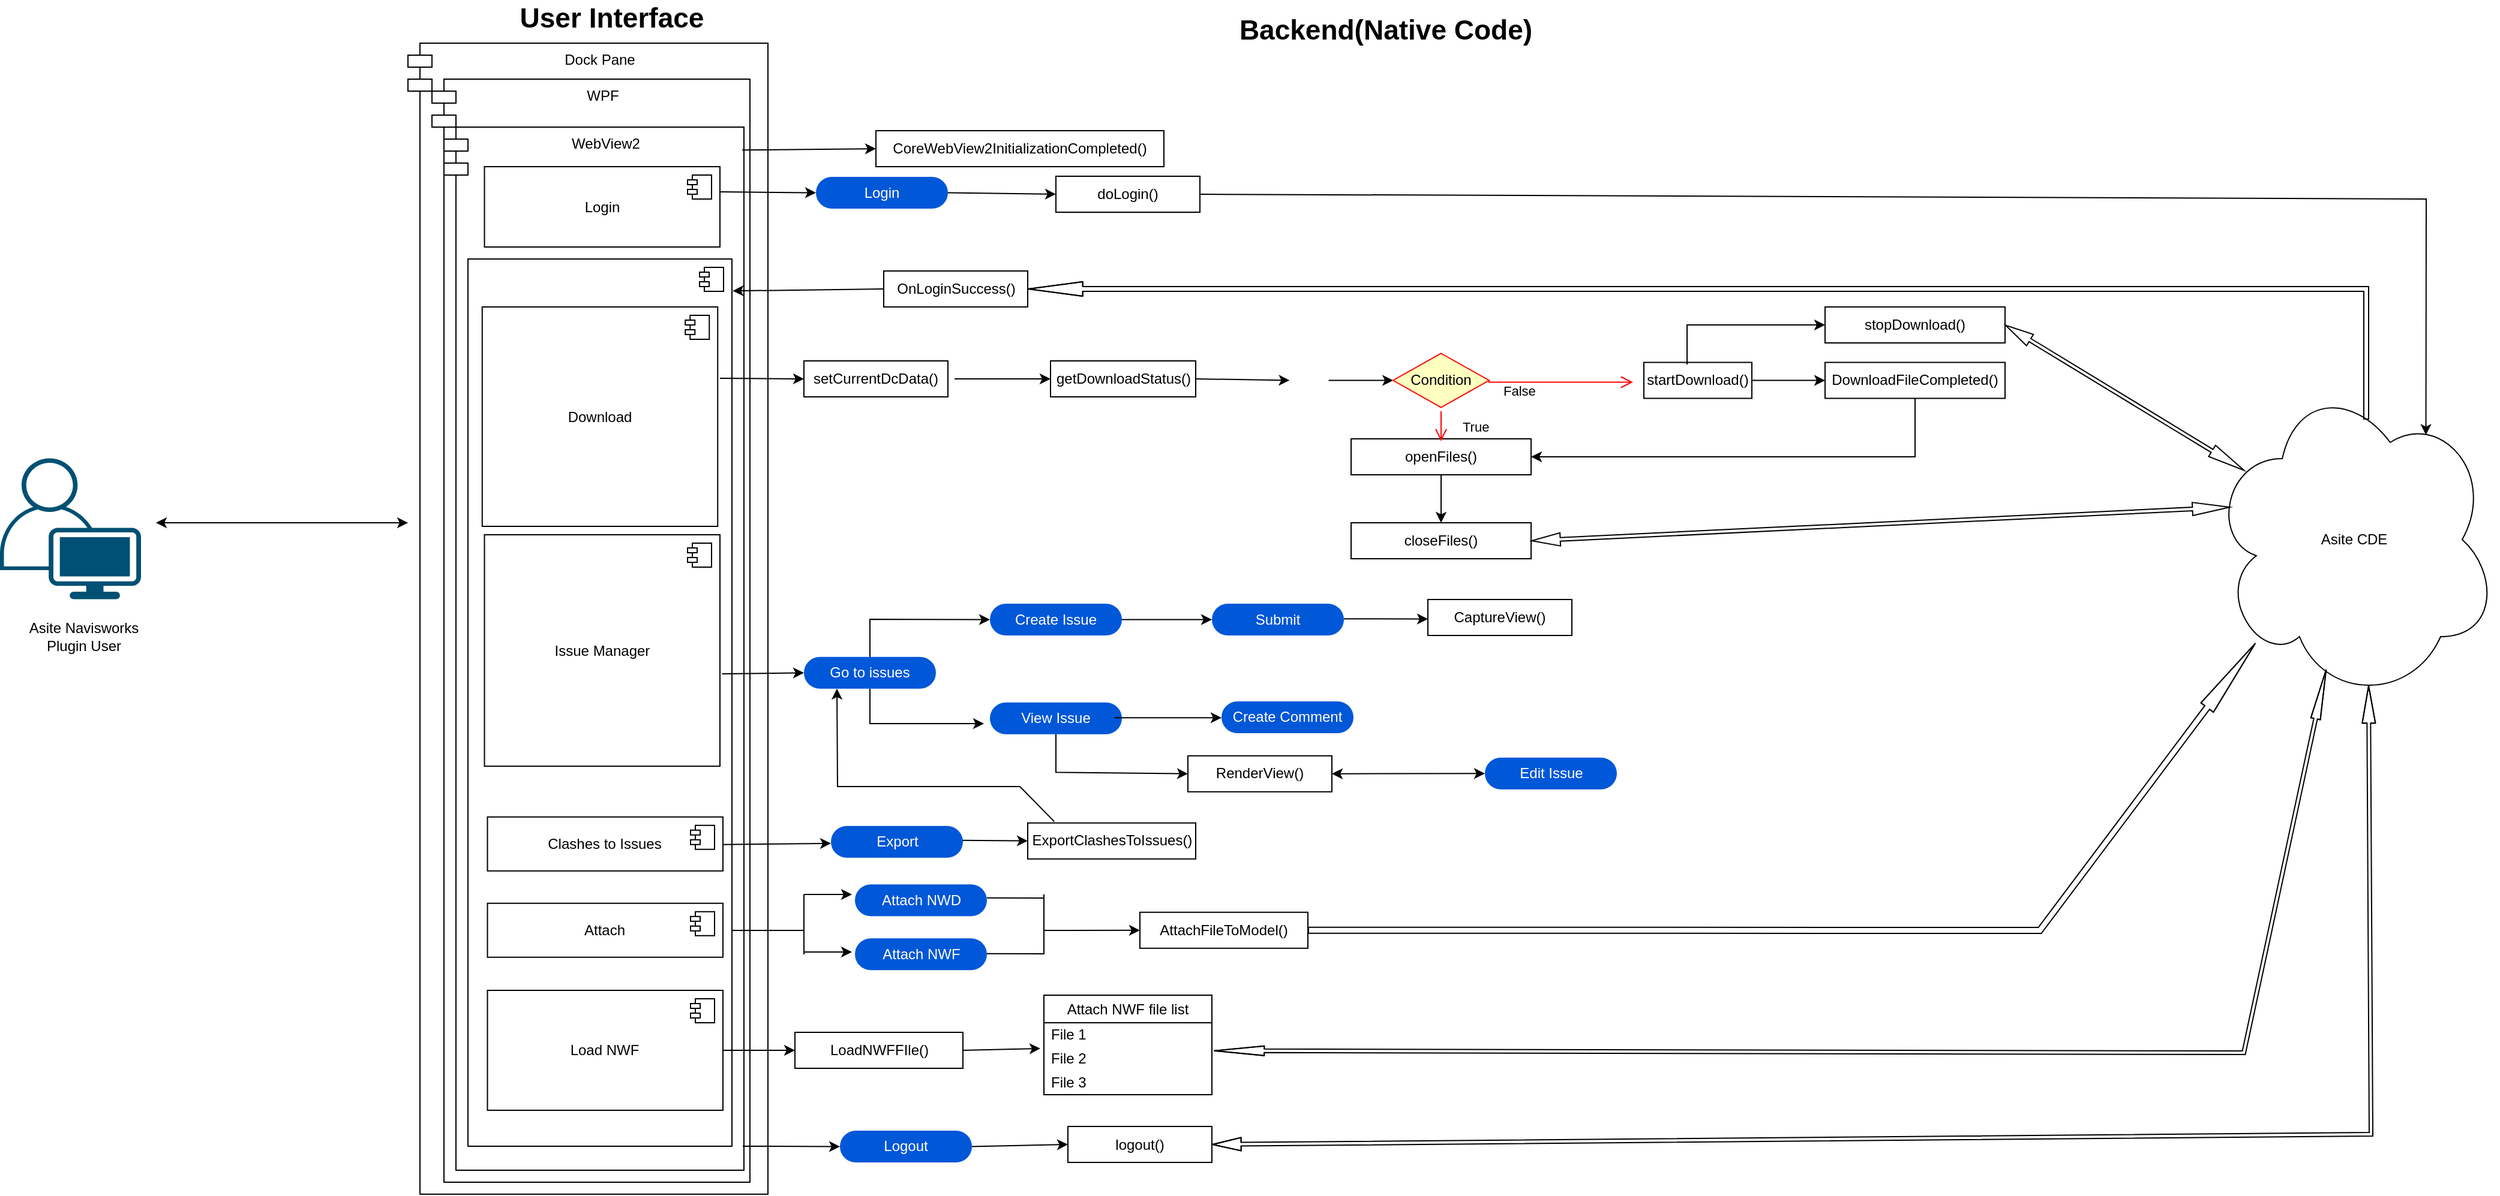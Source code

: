 <mxfile version="22.1.3" type="google">
  <diagram name="Page-1" id="c5G7CeHf_UwGjJhBK27U">
    <mxGraphModel grid="1" page="1" gridSize="10" guides="1" tooltips="1" connect="1" arrows="1" fold="1" pageScale="1" pageWidth="827" pageHeight="1169" math="0" shadow="0">
      <root>
        <mxCell id="0" />
        <mxCell id="1" parent="0" />
        <mxCell id="NaAtIMm-xTfxLxhDLTir-5" value="Dock Pane" style="shape=module;align=left;spacingLeft=20;align=center;verticalAlign=top;whiteSpace=wrap;html=1;" vertex="1" parent="1">
          <mxGeometry x="-450" y="40" width="300" height="960" as="geometry" />
        </mxCell>
        <mxCell id="NaAtIMm-xTfxLxhDLTir-6" value="WPF" style="shape=module;align=left;spacingLeft=20;align=center;verticalAlign=top;whiteSpace=wrap;html=1;" vertex="1" parent="1">
          <mxGeometry x="-430" y="70" width="265" height="920" as="geometry" />
        </mxCell>
        <mxCell id="NaAtIMm-xTfxLxhDLTir-7" value="WebView2" style="shape=module;align=left;spacingLeft=20;align=center;verticalAlign=top;whiteSpace=wrap;html=1;" vertex="1" parent="1">
          <mxGeometry x="-420" y="110" width="250" height="870" as="geometry" />
        </mxCell>
        <mxCell id="NaAtIMm-xTfxLxhDLTir-8" value="Login" style="html=1;dropTarget=0;whiteSpace=wrap;" vertex="1" parent="1">
          <mxGeometry x="-386.25" y="143" width="196.25" height="67" as="geometry" />
        </mxCell>
        <mxCell id="NaAtIMm-xTfxLxhDLTir-9" value="" style="shape=module;jettyWidth=8;jettyHeight=4;" vertex="1" parent="NaAtIMm-xTfxLxhDLTir-8">
          <mxGeometry x="1" width="20" height="20" relative="1" as="geometry">
            <mxPoint x="-27" y="7" as="offset" />
          </mxGeometry>
        </mxCell>
        <mxCell id="NaAtIMm-xTfxLxhDLTir-12" value="Download" style="html=1;dropTarget=0;whiteSpace=wrap;" vertex="1" parent="1">
          <mxGeometry x="-400" y="220" width="220" height="740" as="geometry" />
        </mxCell>
        <mxCell id="NaAtIMm-xTfxLxhDLTir-13" value="" style="shape=module;jettyWidth=8;jettyHeight=4;" vertex="1" parent="NaAtIMm-xTfxLxhDLTir-12">
          <mxGeometry x="1" width="20" height="20" relative="1" as="geometry">
            <mxPoint x="-27" y="7" as="offset" />
          </mxGeometry>
        </mxCell>
        <mxCell id="NaAtIMm-xTfxLxhDLTir-14" value="Issue Manager" style="html=1;dropTarget=0;whiteSpace=wrap;" vertex="1" parent="1">
          <mxGeometry x="-386.25" y="450" width="196.25" height="193.05" as="geometry" />
        </mxCell>
        <mxCell id="NaAtIMm-xTfxLxhDLTir-15" value="" style="shape=module;jettyWidth=8;jettyHeight=4;" vertex="1" parent="NaAtIMm-xTfxLxhDLTir-14">
          <mxGeometry x="1" width="20" height="20" relative="1" as="geometry">
            <mxPoint x="-27" y="7" as="offset" />
          </mxGeometry>
        </mxCell>
        <mxCell id="NaAtIMm-xTfxLxhDLTir-16" value="doLogin()" style="rounded=0;whiteSpace=wrap;html=1;" vertex="1" parent="1">
          <mxGeometry x="90" y="151" width="120" height="30" as="geometry" />
        </mxCell>
        <mxCell id="NaAtIMm-xTfxLxhDLTir-17" value="OnLoginSuccess()" style="rounded=0;whiteSpace=wrap;html=1;" vertex="1" parent="1">
          <mxGeometry x="-53.5" y="230" width="120" height="30" as="geometry" />
        </mxCell>
        <mxCell id="NaAtIMm-xTfxLxhDLTir-21" value="ExportClashesToIssues()" style="rounded=0;whiteSpace=wrap;html=1;" vertex="1" parent="1">
          <mxGeometry x="66.5" y="690.37" width="140" height="30" as="geometry" />
        </mxCell>
        <mxCell id="NaAtIMm-xTfxLxhDLTir-26" value="getDownloadStatus()" style="rounded=0;whiteSpace=wrap;html=1;" vertex="1" parent="1">
          <mxGeometry x="85.5" y="305" width="121" height="30" as="geometry" />
        </mxCell>
        <mxCell id="NaAtIMm-xTfxLxhDLTir-27" value="DownloadFileCompleted()" style="rounded=0;whiteSpace=wrap;html=1;" vertex="1" parent="1">
          <mxGeometry x="731" y="306.25" width="150" height="30" as="geometry" />
        </mxCell>
        <mxCell id="NaAtIMm-xTfxLxhDLTir-28" value="openFiles()" style="rounded=0;whiteSpace=wrap;html=1;" vertex="1" parent="1">
          <mxGeometry x="336" y="370" width="150" height="30" as="geometry" />
        </mxCell>
        <mxCell id="NaAtIMm-xTfxLxhDLTir-29" value="closeFiles()" style="rounded=0;whiteSpace=wrap;html=1;" vertex="1" parent="1">
          <mxGeometry x="336" y="440" width="150" height="30" as="geometry" />
        </mxCell>
        <mxCell id="NaAtIMm-xTfxLxhDLTir-30" value="stopDownload()" style="rounded=0;whiteSpace=wrap;html=1;" vertex="1" parent="1">
          <mxGeometry x="731" y="260" width="150" height="30" as="geometry" />
        </mxCell>
        <mxCell id="NaAtIMm-xTfxLxhDLTir-31" value="CaptureView()" style="rounded=0;whiteSpace=wrap;html=1;" vertex="1" parent="1">
          <mxGeometry x="400" y="504" width="120" height="30" as="geometry" />
        </mxCell>
        <mxCell id="NaAtIMm-xTfxLxhDLTir-32" value="RenderView()" style="rounded=0;whiteSpace=wrap;html=1;" vertex="1" parent="1">
          <mxGeometry x="200" y="634.37" width="120" height="30" as="geometry" />
        </mxCell>
        <mxCell id="NaAtIMm-xTfxLxhDLTir-37" value="logout()" style="rounded=0;whiteSpace=wrap;html=1;" vertex="1" parent="1">
          <mxGeometry x="100" y="943.5" width="120" height="30" as="geometry" />
        </mxCell>
        <mxCell id="NaAtIMm-xTfxLxhDLTir-39" value="Asite CDE" style="ellipse;shape=cloud;whiteSpace=wrap;html=1;" vertex="1" parent="1">
          <mxGeometry x="1052" y="319" width="240" height="270" as="geometry" />
        </mxCell>
        <mxCell id="NaAtIMm-xTfxLxhDLTir-51" value="Create Issue" style="rounded=1;fillColor=#0057D8;align=center;strokeColor=none;html=1;whiteSpace=wrap;fontColor=#ffffff;fontSize=12;sketch=0;arcSize=50;" vertex="1" parent="1">
          <mxGeometry x="35" y="507.5" width="110" height="26.5" as="geometry" />
        </mxCell>
        <mxCell id="NaAtIMm-xTfxLxhDLTir-53" value="Edit Issue" style="rounded=1;fillColor=#0057D8;align=center;strokeColor=none;html=1;whiteSpace=wrap;fontColor=#ffffff;fontSize=12;sketch=0;arcSize=50;" vertex="1" parent="1">
          <mxGeometry x="447.5" y="635.87" width="110" height="26.5" as="geometry" />
        </mxCell>
        <mxCell id="NaAtIMm-xTfxLxhDLTir-54" value="Create Comment" style="rounded=1;fillColor=#0057D8;align=center;strokeColor=none;html=1;whiteSpace=wrap;fontColor=#ffffff;fontSize=12;sketch=0;arcSize=50;" vertex="1" parent="1">
          <mxGeometry x="228" y="589" width="110" height="26.5" as="geometry" />
        </mxCell>
        <mxCell id="NaAtIMm-xTfxLxhDLTir-55" value="View Issue" style="rounded=1;fillColor=#0057D8;align=center;strokeColor=none;html=1;whiteSpace=wrap;fontColor=#ffffff;fontSize=12;sketch=0;arcSize=50;" vertex="1" parent="1">
          <mxGeometry x="35" y="589.88" width="110" height="26.5" as="geometry" />
        </mxCell>
        <mxCell id="NaAtIMm-xTfxLxhDLTir-56" value="Logout" style="rounded=1;fillColor=#0057D8;align=center;strokeColor=none;html=1;whiteSpace=wrap;fontColor=#ffffff;fontSize=12;sketch=0;arcSize=50;" vertex="1" parent="1">
          <mxGeometry x="-90" y="947" width="110" height="26.5" as="geometry" />
        </mxCell>
        <mxCell id="NaAtIMm-xTfxLxhDLTir-78" value="" style="edgeStyle=orthogonalEdgeStyle;rounded=0;orthogonalLoop=1;jettySize=auto;html=1;" edge="1" parent="1" source="NaAtIMm-xTfxLxhDLTir-57" target="NaAtIMm-xTfxLxhDLTir-66">
          <mxGeometry relative="1" as="geometry" />
        </mxCell>
        <mxCell id="NaAtIMm-xTfxLxhDLTir-57" value="" style="shape=image;html=1;verticalAlign=top;verticalLabelPosition=bottom;labelBackgroundColor=#ffffff;imageAspect=0;aspect=fixed;image=https://cdn3.iconfinder.com/data/icons/arrows-set-12/512/reset-128.png" vertex="1" parent="1">
          <mxGeometry x="284.75" y="305" width="32.5" height="32.5" as="geometry" />
        </mxCell>
        <mxCell id="NaAtIMm-xTfxLxhDLTir-62" value="Login" style="rounded=1;fillColor=#0057D8;align=center;strokeColor=none;html=1;whiteSpace=wrap;fontColor=#ffffff;fontSize=12;sketch=0;arcSize=50;" vertex="1" parent="1">
          <mxGeometry x="-110" y="151.5" width="110" height="26.5" as="geometry" />
        </mxCell>
        <mxCell id="NaAtIMm-xTfxLxhDLTir-66" value="Condition" style="rhombus;whiteSpace=wrap;html=1;fontColor=#000000;fillColor=#ffffc0;strokeColor=#ff0000;" vertex="1" parent="1">
          <mxGeometry x="371" y="298.75" width="80" height="45" as="geometry" />
        </mxCell>
        <mxCell id="NaAtIMm-xTfxLxhDLTir-68" value="True" style="edgeStyle=orthogonalEdgeStyle;html=1;align=left;verticalAlign=top;endArrow=open;endSize=8;strokeColor=#ff0000;rounded=0;" edge="1" parent="1">
          <mxGeometry x="-1" y="16" relative="1" as="geometry">
            <mxPoint x="411" y="372" as="targetPoint" />
            <mxPoint x="411" y="347" as="sourcePoint" />
            <mxPoint as="offset" />
          </mxGeometry>
        </mxCell>
        <mxCell id="NaAtIMm-xTfxLxhDLTir-75" value="" style="endArrow=classic;html=1;rounded=0;exitX=1;exitY=0.5;exitDx=0;exitDy=0;entryX=0;entryY=0.5;entryDx=0;entryDy=0;" edge="1" parent="1" source="NaAtIMm-xTfxLxhDLTir-80" target="NaAtIMm-xTfxLxhDLTir-27">
          <mxGeometry width="50" height="50" relative="1" as="geometry">
            <mxPoint x="650" y="305.5" as="sourcePoint" />
            <mxPoint x="681" y="306" as="targetPoint" />
          </mxGeometry>
        </mxCell>
        <mxCell id="NaAtIMm-xTfxLxhDLTir-76" value="False" style="edgeStyle=orthogonalEdgeStyle;html=1;align=left;verticalAlign=top;endArrow=open;endSize=8;strokeColor=#ff0000;rounded=0;exitX=1;exitY=0.5;exitDx=0;exitDy=0;entryX=0;entryY=0.5;entryDx=0;entryDy=0;" edge="1" parent="1">
          <mxGeometry x="-0.806" y="6" relative="1" as="geometry">
            <mxPoint x="571" y="322.75" as="targetPoint" />
            <mxPoint x="451" y="321" as="sourcePoint" />
            <Array as="points">
              <mxPoint x="451" y="322.5" />
            </Array>
            <mxPoint as="offset" />
          </mxGeometry>
        </mxCell>
        <mxCell id="NaAtIMm-xTfxLxhDLTir-79" value="" style="endArrow=classic;html=1;rounded=0;entryX=1;entryY=0.5;entryDx=0;entryDy=0;exitX=0.5;exitY=1;exitDx=0;exitDy=0;" edge="1" parent="1" source="NaAtIMm-xTfxLxhDLTir-27" target="NaAtIMm-xTfxLxhDLTir-28">
          <mxGeometry width="50" height="50" relative="1" as="geometry">
            <mxPoint x="811" y="371" as="sourcePoint" />
            <mxPoint x="441" y="261" as="targetPoint" />
            <Array as="points">
              <mxPoint x="806" y="385" />
            </Array>
          </mxGeometry>
        </mxCell>
        <mxCell id="NaAtIMm-xTfxLxhDLTir-80" value="startDownload()" style="rounded=0;whiteSpace=wrap;html=1;" vertex="1" parent="1">
          <mxGeometry x="580" y="306.25" width="90" height="30" as="geometry" />
        </mxCell>
        <mxCell id="NaAtIMm-xTfxLxhDLTir-86" value="" style="endArrow=classic;html=1;rounded=0;exitX=1;exitY=0.5;exitDx=0;exitDy=0;entryX=0;entryY=0.5;entryDx=0;entryDy=0;" edge="1" parent="1" source="NaAtIMm-xTfxLxhDLTir-26" target="NaAtIMm-xTfxLxhDLTir-57">
          <mxGeometry width="50" height="50" relative="1" as="geometry">
            <mxPoint x="331" y="390" as="sourcePoint" />
            <mxPoint x="381" y="340" as="targetPoint" />
          </mxGeometry>
        </mxCell>
        <mxCell id="NaAtIMm-xTfxLxhDLTir-87" value="" style="endArrow=classic;html=1;rounded=0;exitX=1;exitY=0.5;exitDx=0;exitDy=0;" edge="1" parent="1">
          <mxGeometry width="50" height="50" relative="1" as="geometry">
            <mxPoint x="-190" y="319.5" as="sourcePoint" />
            <mxPoint x="-120" y="320" as="targetPoint" />
          </mxGeometry>
        </mxCell>
        <mxCell id="NaAtIMm-xTfxLxhDLTir-88" value="" style="endArrow=classic;html=1;rounded=0;exitX=0.5;exitY=1;exitDx=0;exitDy=0;entryX=0.5;entryY=0;entryDx=0;entryDy=0;" edge="1" parent="1" source="NaAtIMm-xTfxLxhDLTir-28" target="NaAtIMm-xTfxLxhDLTir-29">
          <mxGeometry width="50" height="50" relative="1" as="geometry">
            <mxPoint x="491" y="460" as="sourcePoint" />
            <mxPoint x="541" y="410" as="targetPoint" />
          </mxGeometry>
        </mxCell>
        <mxCell id="NaAtIMm-xTfxLxhDLTir-89" value="" style="endArrow=classic;html=1;rounded=0;entryX=0;entryY=0.5;entryDx=0;entryDy=0;exitX=0.4;exitY=0.058;exitDx=0;exitDy=0;exitPerimeter=0;" edge="1" parent="1" source="NaAtIMm-xTfxLxhDLTir-80" target="NaAtIMm-xTfxLxhDLTir-30">
          <mxGeometry width="50" height="50" relative="1" as="geometry">
            <mxPoint x="621" y="270" as="sourcePoint" />
            <mxPoint x="541" y="410" as="targetPoint" />
            <Array as="points">
              <mxPoint x="616" y="275" />
            </Array>
          </mxGeometry>
        </mxCell>
        <mxCell id="NaAtIMm-xTfxLxhDLTir-90" value="Go to issues" style="rounded=1;fillColor=#0057D8;align=center;strokeColor=none;html=1;whiteSpace=wrap;fontColor=#ffffff;fontSize=12;sketch=0;arcSize=50;" vertex="1" parent="1">
          <mxGeometry x="-120" y="551.87" width="110" height="26.5" as="geometry" />
        </mxCell>
        <mxCell id="NaAtIMm-xTfxLxhDLTir-91" value="" style="endArrow=classic;html=1;rounded=0;" edge="1" parent="1">
          <mxGeometry width="50" height="50" relative="1" as="geometry">
            <mxPoint x="-187.5" y="708.37" as="sourcePoint" />
            <mxPoint x="-97.5" y="707.37" as="targetPoint" />
          </mxGeometry>
        </mxCell>
        <mxCell id="NaAtIMm-xTfxLxhDLTir-99" value="" style="endArrow=classic;html=1;rounded=0;exitX=1;exitY=0.5;exitDx=0;exitDy=0;" edge="1" parent="1">
          <mxGeometry width="50" height="50" relative="1" as="geometry">
            <mxPoint x="12" y="704.87" as="sourcePoint" />
            <mxPoint x="66.5" y="705.37" as="targetPoint" />
          </mxGeometry>
        </mxCell>
        <mxCell id="NaAtIMm-xTfxLxhDLTir-105" value="" style="endArrow=classic;html=1;rounded=0;entryX=0;entryY=0.5;entryDx=0;entryDy=0;exitX=1;exitY=0.5;exitDx=0;exitDy=0;" edge="1" parent="1" target="NaAtIMm-xTfxLxhDLTir-62">
          <mxGeometry width="50" height="50" relative="1" as="geometry">
            <mxPoint x="-190" y="164" as="sourcePoint" />
            <mxPoint x="-30" y="296" as="targetPoint" />
          </mxGeometry>
        </mxCell>
        <mxCell id="w1W0A1VWwd_R5ZJ30TFv-2" value="Export" style="rounded=1;fillColor=#0057D8;align=center;strokeColor=none;html=1;whiteSpace=wrap;fontColor=#ffffff;fontSize=12;sketch=0;arcSize=50;" vertex="1" parent="1">
          <mxGeometry x="-97.5" y="692.87" width="110" height="26.5" as="geometry" />
        </mxCell>
        <mxCell id="w1W0A1VWwd_R5ZJ30TFv-4" value="CoreWebView2InitializationCompleted()" style="rounded=0;whiteSpace=wrap;html=1;" vertex="1" parent="1">
          <mxGeometry x="-60" y="113" width="240" height="30" as="geometry" />
        </mxCell>
        <mxCell id="w1W0A1VWwd_R5ZJ30TFv-5" value="" style="endArrow=classic;html=1;rounded=0;exitX=0.994;exitY=0.022;exitDx=0;exitDy=0;exitPerimeter=0;entryX=0;entryY=0.5;entryDx=0;entryDy=0;" edge="1" parent="1" source="NaAtIMm-xTfxLxhDLTir-7" target="w1W0A1VWwd_R5ZJ30TFv-4">
          <mxGeometry width="50" height="50" relative="1" as="geometry">
            <mxPoint x="100" y="380" as="sourcePoint" />
            <mxPoint x="150" y="330" as="targetPoint" />
          </mxGeometry>
        </mxCell>
        <mxCell id="w1W0A1VWwd_R5ZJ30TFv-6" value="" style="endArrow=classic;html=1;rounded=0;exitX=1;exitY=0.5;exitDx=0;exitDy=0;entryX=0;entryY=0.5;entryDx=0;entryDy=0;" edge="1" parent="1" source="NaAtIMm-xTfxLxhDLTir-62" target="NaAtIMm-xTfxLxhDLTir-16">
          <mxGeometry width="50" height="50" relative="1" as="geometry">
            <mxPoint x="100" y="346" as="sourcePoint" />
            <mxPoint x="150" y="296" as="targetPoint" />
          </mxGeometry>
        </mxCell>
        <mxCell id="w1W0A1VWwd_R5ZJ30TFv-11" value="Submit" style="rounded=1;fillColor=#0057D8;align=center;strokeColor=none;html=1;whiteSpace=wrap;fontColor=#ffffff;fontSize=12;sketch=0;arcSize=50;" vertex="1" parent="1">
          <mxGeometry x="220" y="507.5" width="110" height="26.5" as="geometry" />
        </mxCell>
        <mxCell id="w1W0A1VWwd_R5ZJ30TFv-12" value="setCurrentDcData()" style="rounded=0;whiteSpace=wrap;html=1;" vertex="1" parent="1">
          <mxGeometry x="-120" y="305" width="120" height="30" as="geometry" />
        </mxCell>
        <mxCell id="w1W0A1VWwd_R5ZJ30TFv-17" value="" style="endArrow=classic;html=1;rounded=0;entryX=0;entryY=0.5;entryDx=0;entryDy=0;" edge="1" parent="1" target="NaAtIMm-xTfxLxhDLTir-26">
          <mxGeometry width="50" height="50" relative="1" as="geometry">
            <mxPoint x="5.5" y="320" as="sourcePoint" />
            <mxPoint x="275.5" y="440" as="targetPoint" />
          </mxGeometry>
        </mxCell>
        <mxCell id="w1W0A1VWwd_R5ZJ30TFv-20" value="" style="endArrow=classic;html=1;rounded=0;" edge="1" parent="1">
          <mxGeometry width="50" height="50" relative="1" as="geometry">
            <mxPoint x="138.75" y="602.64" as="sourcePoint" />
            <mxPoint x="228" y="602.63" as="targetPoint" />
          </mxGeometry>
        </mxCell>
        <mxCell id="w1W0A1VWwd_R5ZJ30TFv-21" value="" style="endArrow=classic;html=1;rounded=0;exitX=0.5;exitY=1;exitDx=0;exitDy=0;" edge="1" parent="1" source="NaAtIMm-xTfxLxhDLTir-90">
          <mxGeometry width="50" height="50" relative="1" as="geometry">
            <mxPoint x="100" y="537.5" as="sourcePoint" />
            <mxPoint x="30" y="607.5" as="targetPoint" />
            <Array as="points">
              <mxPoint x="-65" y="607.5" />
            </Array>
          </mxGeometry>
        </mxCell>
        <mxCell id="w1W0A1VWwd_R5ZJ30TFv-22" value="" style="endArrow=classic;html=1;rounded=0;exitX=0.5;exitY=0;exitDx=0;exitDy=0;entryX=0;entryY=0.5;entryDx=0;entryDy=0;" edge="1" parent="1" source="NaAtIMm-xTfxLxhDLTir-90" target="NaAtIMm-xTfxLxhDLTir-51">
          <mxGeometry width="50" height="50" relative="1" as="geometry">
            <mxPoint x="100" y="537.5" as="sourcePoint" />
            <mxPoint x="150" y="487.5" as="targetPoint" />
            <Array as="points">
              <mxPoint x="-65" y="520.5" />
            </Array>
          </mxGeometry>
        </mxCell>
        <mxCell id="w1W0A1VWwd_R5ZJ30TFv-23" value="" style="endArrow=classic;html=1;rounded=0;entryX=0;entryY=0.5;entryDx=0;entryDy=0;exitX=1;exitY=0.5;exitDx=0;exitDy=0;" edge="1" parent="1" source="NaAtIMm-xTfxLxhDLTir-51" target="w1W0A1VWwd_R5ZJ30TFv-11">
          <mxGeometry width="50" height="50" relative="1" as="geometry">
            <mxPoint x="100" y="537.5" as="sourcePoint" />
            <mxPoint x="150" y="487.5" as="targetPoint" />
          </mxGeometry>
        </mxCell>
        <mxCell id="w1W0A1VWwd_R5ZJ30TFv-25" value="" style="endArrow=classic;html=1;rounded=0;entryX=0;entryY=0.5;entryDx=0;entryDy=0;exitX=0.5;exitY=1;exitDx=0;exitDy=0;" edge="1" parent="1" source="NaAtIMm-xTfxLxhDLTir-55" target="NaAtIMm-xTfxLxhDLTir-32">
          <mxGeometry width="50" height="50" relative="1" as="geometry">
            <mxPoint x="100" y="537.5" as="sourcePoint" />
            <mxPoint x="150" y="487.5" as="targetPoint" />
            <Array as="points">
              <mxPoint x="90" y="648.12" />
            </Array>
          </mxGeometry>
        </mxCell>
        <mxCell id="w1W0A1VWwd_R5ZJ30TFv-27" value="" style="endArrow=classic;html=1;rounded=0;exitX=1.009;exitY=0.601;exitDx=0;exitDy=0;entryX=0;entryY=0.5;entryDx=0;entryDy=0;exitPerimeter=0;" edge="1" parent="1" source="NaAtIMm-xTfxLxhDLTir-14" target="NaAtIMm-xTfxLxhDLTir-90">
          <mxGeometry width="50" height="50" relative="1" as="geometry">
            <mxPoint x="100" y="800" as="sourcePoint" />
            <mxPoint x="150" y="750" as="targetPoint" />
          </mxGeometry>
        </mxCell>
        <mxCell id="w1W0A1VWwd_R5ZJ30TFv-28" value="" style="endArrow=classic;html=1;rounded=0;entryX=0;entryY=0.5;entryDx=0;entryDy=0;" edge="1" parent="1">
          <mxGeometry width="50" height="50" relative="1" as="geometry">
            <mxPoint x="330" y="520.12" as="sourcePoint" />
            <mxPoint x="400" y="520.25" as="targetPoint" />
          </mxGeometry>
        </mxCell>
        <mxCell id="w1W0A1VWwd_R5ZJ30TFv-29" value="" style="endArrow=classic;html=1;rounded=0;entryX=0;entryY=0.5;entryDx=0;entryDy=0;exitX=0.996;exitY=0.977;exitDx=0;exitDy=0;exitPerimeter=0;" edge="1" parent="1" source="NaAtIMm-xTfxLxhDLTir-7" target="NaAtIMm-xTfxLxhDLTir-56">
          <mxGeometry width="50" height="50" relative="1" as="geometry">
            <mxPoint x="100" y="800" as="sourcePoint" />
            <mxPoint x="150" y="750" as="targetPoint" />
          </mxGeometry>
        </mxCell>
        <mxCell id="w1W0A1VWwd_R5ZJ30TFv-30" value="" style="endArrow=classic;html=1;rounded=0;entryX=0;entryY=0.5;entryDx=0;entryDy=0;exitX=1;exitY=0.5;exitDx=0;exitDy=0;" edge="1" parent="1" source="NaAtIMm-xTfxLxhDLTir-56" target="NaAtIMm-xTfxLxhDLTir-37">
          <mxGeometry width="50" height="50" relative="1" as="geometry">
            <mxPoint x="100" y="800" as="sourcePoint" />
            <mxPoint x="150" y="750" as="targetPoint" />
          </mxGeometry>
        </mxCell>
        <mxCell id="w1W0A1VWwd_R5ZJ30TFv-32" value="" style="endArrow=classic;startArrow=classic;html=1;rounded=0;entryX=0;entryY=0.5;entryDx=0;entryDy=0;exitX=1;exitY=0.5;exitDx=0;exitDy=0;" edge="1" parent="1" source="NaAtIMm-xTfxLxhDLTir-32" target="NaAtIMm-xTfxLxhDLTir-53">
          <mxGeometry width="50" height="50" relative="1" as="geometry">
            <mxPoint x="30" y="588.12" as="sourcePoint" />
            <mxPoint x="80" y="538.12" as="targetPoint" />
          </mxGeometry>
        </mxCell>
        <mxCell id="w1W0A1VWwd_R5ZJ30TFv-33" value="" style="points=[[0.35,0,0],[0.98,0.51,0],[1,0.71,0],[0.67,1,0],[0,0.795,0],[0,0.65,0]];verticalLabelPosition=bottom;sketch=0;html=1;verticalAlign=top;aspect=fixed;align=center;pointerEvents=1;shape=mxgraph.cisco19.user;fillColor=#005073;strokeColor=none;" vertex="1" parent="1">
          <mxGeometry x="-790" y="386.25" width="117.5" height="117.5" as="geometry" />
        </mxCell>
        <mxCell id="w1W0A1VWwd_R5ZJ30TFv-34" value="" style="endArrow=classic;startArrow=classic;html=1;rounded=0;" edge="1" parent="1">
          <mxGeometry width="50" height="50" relative="1" as="geometry">
            <mxPoint x="-660" y="440" as="sourcePoint" />
            <mxPoint x="-450" y="440" as="targetPoint" />
          </mxGeometry>
        </mxCell>
        <mxCell id="w1W0A1VWwd_R5ZJ30TFv-44" value="" style="shape=flexArrow;endArrow=classic;startArrow=classic;html=1;rounded=0;exitX=1;exitY=0.5;exitDx=0;exitDy=0;width=3;startSize=7.61;startWidth=7;endWidth=7;endSize=10.04;entryX=0.119;entryY=0.287;entryDx=0;entryDy=0;entryPerimeter=0;" edge="1" parent="1" source="NaAtIMm-xTfxLxhDLTir-30" target="NaAtIMm-xTfxLxhDLTir-39">
          <mxGeometry width="100" height="100" relative="1" as="geometry">
            <mxPoint x="710" y="468" as="sourcePoint" />
            <mxPoint x="1065.44" y="264.71" as="targetPoint" />
          </mxGeometry>
        </mxCell>
        <mxCell id="w1W0A1VWwd_R5ZJ30TFv-45" value="" style="shape=flexArrow;endArrow=classic;startArrow=classic;html=1;rounded=0;entryX=0.55;entryY=0.95;entryDx=0;entryDy=0;entryPerimeter=0;exitX=1;exitY=0.5;exitDx=0;exitDy=0;width=3;startSize=7.61;startWidth=7;endWidth=7;endSize=10.04;" edge="1" parent="1" source="NaAtIMm-xTfxLxhDLTir-37" target="NaAtIMm-xTfxLxhDLTir-39">
          <mxGeometry width="100" height="100" relative="1" as="geometry">
            <mxPoint x="194" y="905.75" as="sourcePoint" />
            <mxPoint x="1188" y="630" as="targetPoint" />
            <Array as="points">
              <mxPoint x="1186" y="950" />
            </Array>
          </mxGeometry>
        </mxCell>
        <mxCell id="w1W0A1VWwd_R5ZJ30TFv-47" value="" style="shape=flexArrow;endArrow=classic;startArrow=classic;html=1;rounded=0;entryX=0.07;entryY=0.4;entryDx=0;entryDy=0;entryPerimeter=0;exitX=1;exitY=0.5;exitDx=0;exitDy=0;width=3;startSize=7.61;startWidth=7;endWidth=7;endSize=10.04;" edge="1" parent="1" source="NaAtIMm-xTfxLxhDLTir-29" target="NaAtIMm-xTfxLxhDLTir-39">
          <mxGeometry width="100" height="100" relative="1" as="geometry">
            <mxPoint x="493.5" y="658.5" as="sourcePoint" />
            <mxPoint x="1174.16" y="613.74" as="targetPoint" />
            <Array as="points" />
          </mxGeometry>
        </mxCell>
        <mxCell id="Ip2MIkB-Gyl7ftnVB7W9-1" value="Asite Navisworks Plugin User" style="text;html=1;strokeColor=none;fillColor=none;align=center;verticalAlign=middle;whiteSpace=wrap;rounded=0;" vertex="1" parent="1">
          <mxGeometry x="-770" y="520" width="100" height="30" as="geometry" />
        </mxCell>
        <mxCell id="Ip2MIkB-Gyl7ftnVB7W9-2" value="Attach" style="html=1;dropTarget=0;whiteSpace=wrap;" vertex="1" parent="1">
          <mxGeometry x="-383.75" y="757.37" width="196.25" height="45" as="geometry" />
        </mxCell>
        <mxCell id="Ip2MIkB-Gyl7ftnVB7W9-3" value="" style="shape=module;jettyWidth=8;jettyHeight=4;" vertex="1" parent="Ip2MIkB-Gyl7ftnVB7W9-2">
          <mxGeometry x="1" width="20" height="20" relative="1" as="geometry">
            <mxPoint x="-27" y="7" as="offset" />
          </mxGeometry>
        </mxCell>
        <mxCell id="Ip2MIkB-Gyl7ftnVB7W9-4" value="Load NWF" style="html=1;dropTarget=0;whiteSpace=wrap;" vertex="1" parent="1">
          <mxGeometry x="-383.75" y="830" width="196.25" height="100" as="geometry" />
        </mxCell>
        <mxCell id="Ip2MIkB-Gyl7ftnVB7W9-5" value="" style="shape=module;jettyWidth=8;jettyHeight=4;" vertex="1" parent="Ip2MIkB-Gyl7ftnVB7W9-4">
          <mxGeometry x="1" width="20" height="20" relative="1" as="geometry">
            <mxPoint x="-27" y="7" as="offset" />
          </mxGeometry>
        </mxCell>
        <mxCell id="Ip2MIkB-Gyl7ftnVB7W9-6" value="Attach NWD" style="rounded=1;fillColor=#0057D8;align=center;strokeColor=none;html=1;whiteSpace=wrap;fontColor=#ffffff;fontSize=12;sketch=0;arcSize=50;" vertex="1" parent="1">
          <mxGeometry x="-77.5" y="741.62" width="110" height="26.5" as="geometry" />
        </mxCell>
        <mxCell id="Ip2MIkB-Gyl7ftnVB7W9-7" value="Attach NWF" style="rounded=1;fillColor=#0057D8;align=center;strokeColor=none;html=1;whiteSpace=wrap;fontColor=#ffffff;fontSize=12;sketch=0;arcSize=50;" vertex="1" parent="1">
          <mxGeometry x="-77.5" y="786.62" width="110" height="26.5" as="geometry" />
        </mxCell>
        <mxCell id="Ip2MIkB-Gyl7ftnVB7W9-15" value="" style="endArrow=classic;html=1;rounded=0;entryX=0.25;entryY=1;entryDx=0;entryDy=0;exitX=0.158;exitY=-0.039;exitDx=0;exitDy=0;exitPerimeter=0;" edge="1" parent="1" source="NaAtIMm-xTfxLxhDLTir-21" target="NaAtIMm-xTfxLxhDLTir-90">
          <mxGeometry width="50" height="50" relative="1" as="geometry">
            <mxPoint x="-260" y="780" as="sourcePoint" />
            <mxPoint x="-210" y="730" as="targetPoint" />
            <Array as="points">
              <mxPoint x="60" y="660" />
              <mxPoint x="-92" y="660" />
            </Array>
          </mxGeometry>
        </mxCell>
        <mxCell id="Ip2MIkB-Gyl7ftnVB7W9-16" value="" style="endArrow=none;html=1;rounded=0;" edge="1" parent="1">
          <mxGeometry width="50" height="50" relative="1" as="geometry">
            <mxPoint x="-180" y="780" as="sourcePoint" />
            <mxPoint x="-120" y="780" as="targetPoint" />
          </mxGeometry>
        </mxCell>
        <mxCell id="Ip2MIkB-Gyl7ftnVB7W9-17" value="" style="endArrow=none;html=1;rounded=0;" edge="1" parent="1">
          <mxGeometry width="50" height="50" relative="1" as="geometry">
            <mxPoint x="-120" y="800" as="sourcePoint" />
            <mxPoint x="-120" y="750" as="targetPoint" />
          </mxGeometry>
        </mxCell>
        <mxCell id="Ip2MIkB-Gyl7ftnVB7W9-19" value="" style="endArrow=classic;html=1;rounded=0;" edge="1" parent="1">
          <mxGeometry width="50" height="50" relative="1" as="geometry">
            <mxPoint x="-120" y="750" as="sourcePoint" />
            <mxPoint x="-80" y="750" as="targetPoint" />
          </mxGeometry>
        </mxCell>
        <mxCell id="Ip2MIkB-Gyl7ftnVB7W9-20" value="" style="endArrow=classic;html=1;rounded=0;" edge="1" parent="1">
          <mxGeometry width="50" height="50" relative="1" as="geometry">
            <mxPoint x="-120" y="798" as="sourcePoint" />
            <mxPoint x="-80" y="798" as="targetPoint" />
          </mxGeometry>
        </mxCell>
        <mxCell id="Ip2MIkB-Gyl7ftnVB7W9-22" value="AttachFileToModel()" style="rounded=0;whiteSpace=wrap;html=1;" vertex="1" parent="1">
          <mxGeometry x="160" y="764.87" width="140" height="30" as="geometry" />
        </mxCell>
        <mxCell id="Ip2MIkB-Gyl7ftnVB7W9-26" value="" style="endArrow=none;html=1;rounded=0;exitX=1;exitY=0.5;exitDx=0;exitDy=0;" edge="1" parent="1">
          <mxGeometry width="50" height="50" relative="1" as="geometry">
            <mxPoint x="32.5" y="752.87" as="sourcePoint" />
            <mxPoint x="80" y="753" as="targetPoint" />
          </mxGeometry>
        </mxCell>
        <mxCell id="Ip2MIkB-Gyl7ftnVB7W9-27" value="" style="endArrow=none;html=1;rounded=0;exitX=1;exitY=0.5;exitDx=0;exitDy=0;" edge="1" parent="1">
          <mxGeometry width="50" height="50" relative="1" as="geometry">
            <mxPoint x="32.5" y="799.37" as="sourcePoint" />
            <mxPoint x="80" y="799.5" as="targetPoint" />
          </mxGeometry>
        </mxCell>
        <mxCell id="Ip2MIkB-Gyl7ftnVB7W9-28" value="" style="endArrow=none;html=1;rounded=0;" edge="1" parent="1">
          <mxGeometry width="50" height="50" relative="1" as="geometry">
            <mxPoint x="80" y="800" as="sourcePoint" />
            <mxPoint x="80" y="750" as="targetPoint" />
          </mxGeometry>
        </mxCell>
        <mxCell id="Ip2MIkB-Gyl7ftnVB7W9-29" value="" style="endArrow=classic;html=1;rounded=0;entryX=0;entryY=0.5;entryDx=0;entryDy=0;" edge="1" parent="1" target="Ip2MIkB-Gyl7ftnVB7W9-22">
          <mxGeometry width="50" height="50" relative="1" as="geometry">
            <mxPoint x="80" y="780" as="sourcePoint" />
            <mxPoint x="-210" y="730" as="targetPoint" />
          </mxGeometry>
        </mxCell>
        <mxCell id="Ip2MIkB-Gyl7ftnVB7W9-30" value="" style="shape=flexArrow;endArrow=classic;html=1;rounded=0;exitX=1;exitY=0.5;exitDx=0;exitDy=0;width=5;endSize=21.98;endWidth=7;entryX=0.158;entryY=0.819;entryDx=0;entryDy=0;entryPerimeter=0;" edge="1" parent="1" source="Ip2MIkB-Gyl7ftnVB7W9-22" target="NaAtIMm-xTfxLxhDLTir-39">
          <mxGeometry width="50" height="50" relative="1" as="geometry">
            <mxPoint x="200" y="770" as="sourcePoint" />
            <mxPoint x="1160" y="590" as="targetPoint" />
            <Array as="points">
              <mxPoint x="910" y="780" />
            </Array>
          </mxGeometry>
        </mxCell>
        <mxCell id="Ip2MIkB-Gyl7ftnVB7W9-31" value="Attach NWF file list" style="swimlane;fontStyle=0;childLayout=stackLayout;horizontal=1;startSize=23;horizontalStack=0;resizeParent=1;resizeParentMax=0;resizeLast=0;collapsible=1;marginBottom=0;whiteSpace=wrap;html=1;" vertex="1" parent="1">
          <mxGeometry x="80" y="834" width="140" height="83" as="geometry" />
        </mxCell>
        <mxCell id="Ip2MIkB-Gyl7ftnVB7W9-32" value="File 1" style="text;strokeColor=none;fillColor=none;align=left;verticalAlign=middle;spacingLeft=4;spacingRight=4;overflow=hidden;points=[[0,0.5],[1,0.5]];portConstraint=eastwest;rotatable=0;whiteSpace=wrap;html=1;" vertex="1" parent="Ip2MIkB-Gyl7ftnVB7W9-31">
          <mxGeometry y="23" width="140" height="20" as="geometry" />
        </mxCell>
        <mxCell id="Ip2MIkB-Gyl7ftnVB7W9-33" value="File 2" style="text;strokeColor=none;fillColor=none;align=left;verticalAlign=middle;spacingLeft=4;spacingRight=4;overflow=hidden;points=[[0,0.5],[1,0.5]];portConstraint=eastwest;rotatable=0;whiteSpace=wrap;html=1;" vertex="1" parent="Ip2MIkB-Gyl7ftnVB7W9-31">
          <mxGeometry y="43" width="140" height="20" as="geometry" />
        </mxCell>
        <mxCell id="Ip2MIkB-Gyl7ftnVB7W9-34" value="File 3" style="text;strokeColor=none;fillColor=none;align=left;verticalAlign=middle;spacingLeft=4;spacingRight=4;overflow=hidden;points=[[0,0.5],[1,0.5]];portConstraint=eastwest;rotatable=0;whiteSpace=wrap;html=1;" vertex="1" parent="Ip2MIkB-Gyl7ftnVB7W9-31">
          <mxGeometry y="63" width="140" height="20" as="geometry" />
        </mxCell>
        <mxCell id="Ip2MIkB-Gyl7ftnVB7W9-35" value="LoadNWFFIle()" style="rounded=0;whiteSpace=wrap;html=1;" vertex="1" parent="1">
          <mxGeometry x="-127.5" y="865" width="140" height="30" as="geometry" />
        </mxCell>
        <mxCell id="Ip2MIkB-Gyl7ftnVB7W9-37" value="" style="endArrow=classic;html=1;rounded=0;entryX=0;entryY=0.5;entryDx=0;entryDy=0;" edge="1" parent="1" target="Ip2MIkB-Gyl7ftnVB7W9-35">
          <mxGeometry width="50" height="50" relative="1" as="geometry">
            <mxPoint x="-187.5" y="880" as="sourcePoint" />
            <mxPoint x="-137.5" y="830" as="targetPoint" />
          </mxGeometry>
        </mxCell>
        <mxCell id="Ip2MIkB-Gyl7ftnVB7W9-38" value="" style="endArrow=classic;html=1;rounded=0;entryX=-0.021;entryY=0.073;entryDx=0;entryDy=0;entryPerimeter=0;exitX=1;exitY=0.5;exitDx=0;exitDy=0;" edge="1" parent="1" source="Ip2MIkB-Gyl7ftnVB7W9-35" target="Ip2MIkB-Gyl7ftnVB7W9-33">
          <mxGeometry width="50" height="50" relative="1" as="geometry">
            <mxPoint x="40" y="770" as="sourcePoint" />
            <mxPoint x="90" y="720" as="targetPoint" />
          </mxGeometry>
        </mxCell>
        <mxCell id="Ip2MIkB-Gyl7ftnVB7W9-40" value="" style="shape=flexArrow;endArrow=classic;startArrow=classic;html=1;rounded=0;endWidth=4;endSize=13.62;width=3;startWidth=4;startSize=13.62;exitX=1.009;exitY=0.167;exitDx=0;exitDy=0;exitPerimeter=0;entryX=0.403;entryY=0.9;entryDx=0;entryDy=0;entryPerimeter=0;" edge="1" parent="1" source="Ip2MIkB-Gyl7ftnVB7W9-33" target="NaAtIMm-xTfxLxhDLTir-39">
          <mxGeometry width="100" height="100" relative="1" as="geometry">
            <mxPoint x="390" y="886.62" as="sourcePoint" />
            <mxPoint x="610" y="890" as="targetPoint" />
            <Array as="points">
              <mxPoint x="1080" y="882" />
            </Array>
          </mxGeometry>
        </mxCell>
        <mxCell id="Ip2MIkB-Gyl7ftnVB7W9-41" value="&lt;span style=&quot;font-size: 23px;&quot;&gt;&lt;b&gt;Backend(Native Code)&lt;/b&gt;&lt;/span&gt;" style="text;html=1;strokeColor=none;fillColor=none;align=center;verticalAlign=middle;whiteSpace=wrap;rounded=0;" vertex="1" parent="1">
          <mxGeometry x="240" y="14" width="250" height="30" as="geometry" />
        </mxCell>
        <mxCell id="Ip2MIkB-Gyl7ftnVB7W9-42" value="&lt;b&gt;&lt;font style=&quot;font-size: 23px;&quot;&gt;User Interface&lt;/font&gt;&lt;/b&gt;" style="text;html=1;strokeColor=none;fillColor=none;align=center;verticalAlign=middle;whiteSpace=wrap;rounded=0;" vertex="1" parent="1">
          <mxGeometry x="-370" y="4" width="180" height="30" as="geometry" />
        </mxCell>
        <mxCell id="lrebHCyf92QXDwHgs-Xv-1" value="" style="shape=flexArrow;endArrow=classic;html=1;rounded=0;endWidth=7;endSize=14.78;width=4;entryX=1;entryY=0.5;entryDx=0;entryDy=0;exitX=0.543;exitY=0.13;exitDx=0;exitDy=0;exitPerimeter=0;" edge="1" parent="1" target="NaAtIMm-xTfxLxhDLTir-17">
          <mxGeometry width="50" height="50" relative="1" as="geometry">
            <mxPoint x="1182" y="354" as="sourcePoint" />
            <mxPoint x="1030" y="235" as="targetPoint" />
            <Array as="points">
              <mxPoint x="1182" y="245" />
            </Array>
          </mxGeometry>
        </mxCell>
        <mxCell id="lrebHCyf92QXDwHgs-Xv-2" value="" style="endArrow=classic;html=1;rounded=0;entryX=0.749;entryY=0.177;entryDx=0;entryDy=0;entryPerimeter=0;exitX=1;exitY=0.5;exitDx=0;exitDy=0;" edge="1" parent="1" source="NaAtIMm-xTfxLxhDLTir-16" target="NaAtIMm-xTfxLxhDLTir-39">
          <mxGeometry width="50" height="50" relative="1" as="geometry">
            <mxPoint x="270" y="160" as="sourcePoint" />
            <mxPoint x="1235" y="365" as="targetPoint" />
            <Array as="points">
              <mxPoint x="1232" y="170" />
            </Array>
          </mxGeometry>
        </mxCell>
        <mxCell id="lrebHCyf92QXDwHgs-Xv-3" value="Download" style="html=1;dropTarget=0;whiteSpace=wrap;" vertex="1" parent="1">
          <mxGeometry x="-388.12" y="260" width="196.25" height="183" as="geometry" />
        </mxCell>
        <mxCell id="lrebHCyf92QXDwHgs-Xv-4" value="" style="shape=module;jettyWidth=8;jettyHeight=4;" vertex="1" parent="lrebHCyf92QXDwHgs-Xv-3">
          <mxGeometry x="1" width="20" height="20" relative="1" as="geometry">
            <mxPoint x="-27" y="7" as="offset" />
          </mxGeometry>
        </mxCell>
        <mxCell id="lrebHCyf92QXDwHgs-Xv-5" value="Clashes to Issues" style="html=1;dropTarget=0;whiteSpace=wrap;" vertex="1" parent="1">
          <mxGeometry x="-383.75" y="685.37" width="196.25" height="45" as="geometry" />
        </mxCell>
        <mxCell id="lrebHCyf92QXDwHgs-Xv-6" value="" style="shape=module;jettyWidth=8;jettyHeight=4;" vertex="1" parent="lrebHCyf92QXDwHgs-Xv-5">
          <mxGeometry x="1" width="20" height="20" relative="1" as="geometry">
            <mxPoint x="-27" y="7" as="offset" />
          </mxGeometry>
        </mxCell>
        <mxCell id="lrebHCyf92QXDwHgs-Xv-7" value="" style="endArrow=classic;html=1;rounded=0;exitX=0;exitY=0.5;exitDx=0;exitDy=0;entryX=1.003;entryY=0.036;entryDx=0;entryDy=0;entryPerimeter=0;" edge="1" parent="1" source="NaAtIMm-xTfxLxhDLTir-17" target="NaAtIMm-xTfxLxhDLTir-12">
          <mxGeometry width="50" height="50" relative="1" as="geometry">
            <mxPoint x="-90" y="320" as="sourcePoint" />
            <mxPoint x="-40" y="270" as="targetPoint" />
          </mxGeometry>
        </mxCell>
      </root>
    </mxGraphModel>
  </diagram>
</mxfile>

